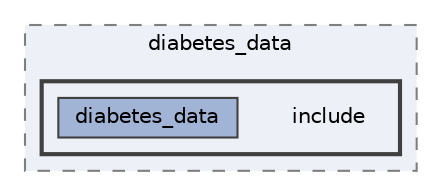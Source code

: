 digraph "prj.lab/diabetes_data/include"
{
 // LATEX_PDF_SIZE
  bgcolor="transparent";
  edge [fontname=Helvetica,fontsize=10,labelfontname=Helvetica,labelfontsize=10];
  node [fontname=Helvetica,fontsize=10,shape=box,height=0.2,width=0.4];
  compound=true
  subgraph clusterdir_b54e70a2073613331ad455a244abb465 {
    graph [ bgcolor="#edf0f7", pencolor="grey50", label="diabetes_data", fontname=Helvetica,fontsize=10 style="filled,dashed", URL="dir_b54e70a2073613331ad455a244abb465.html",tooltip=""]
  subgraph clusterdir_bff3afee9cb6fe5b61d07f4f0c4a22ce {
    graph [ bgcolor="#edf0f7", pencolor="grey25", label="", fontname=Helvetica,fontsize=10 style="filled,bold", URL="dir_bff3afee9cb6fe5b61d07f4f0c4a22ce.html",tooltip=""]
    dir_bff3afee9cb6fe5b61d07f4f0c4a22ce [shape=plaintext, label="include"];
  dir_0c18882a44170183f97d3cf72c77ae46 [label="diabetes_data", fillcolor="#a2b4d6", color="grey25", style="filled", URL="dir_0c18882a44170183f97d3cf72c77ae46.html",tooltip=""];
  }
  }
}
